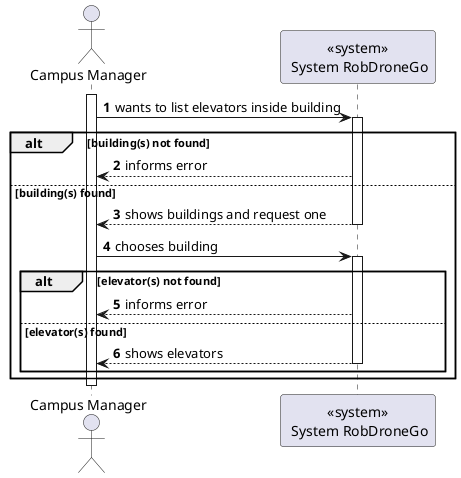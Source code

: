 @startuml
autonumber

actor "Campus Manager" as usr

participant "<<system>>\n System RobDroneGo" as sys

activate usr
    usr -> sys : wants to list elevators inside building
    activate sys

        alt building(s) not found
            sys --> usr : informs error
        else building(s) found
            sys --> usr : shows buildings and request one
        deactivate sys

    usr -> sys : chooses building
    activate sys

        alt elevator(s) not found
            sys --> usr : informs error
        else elevator(s) found
            sys --> usr : shows elevators
        deactivate sys


end
end
    deactivate sys

deactivate usr

@enduml
